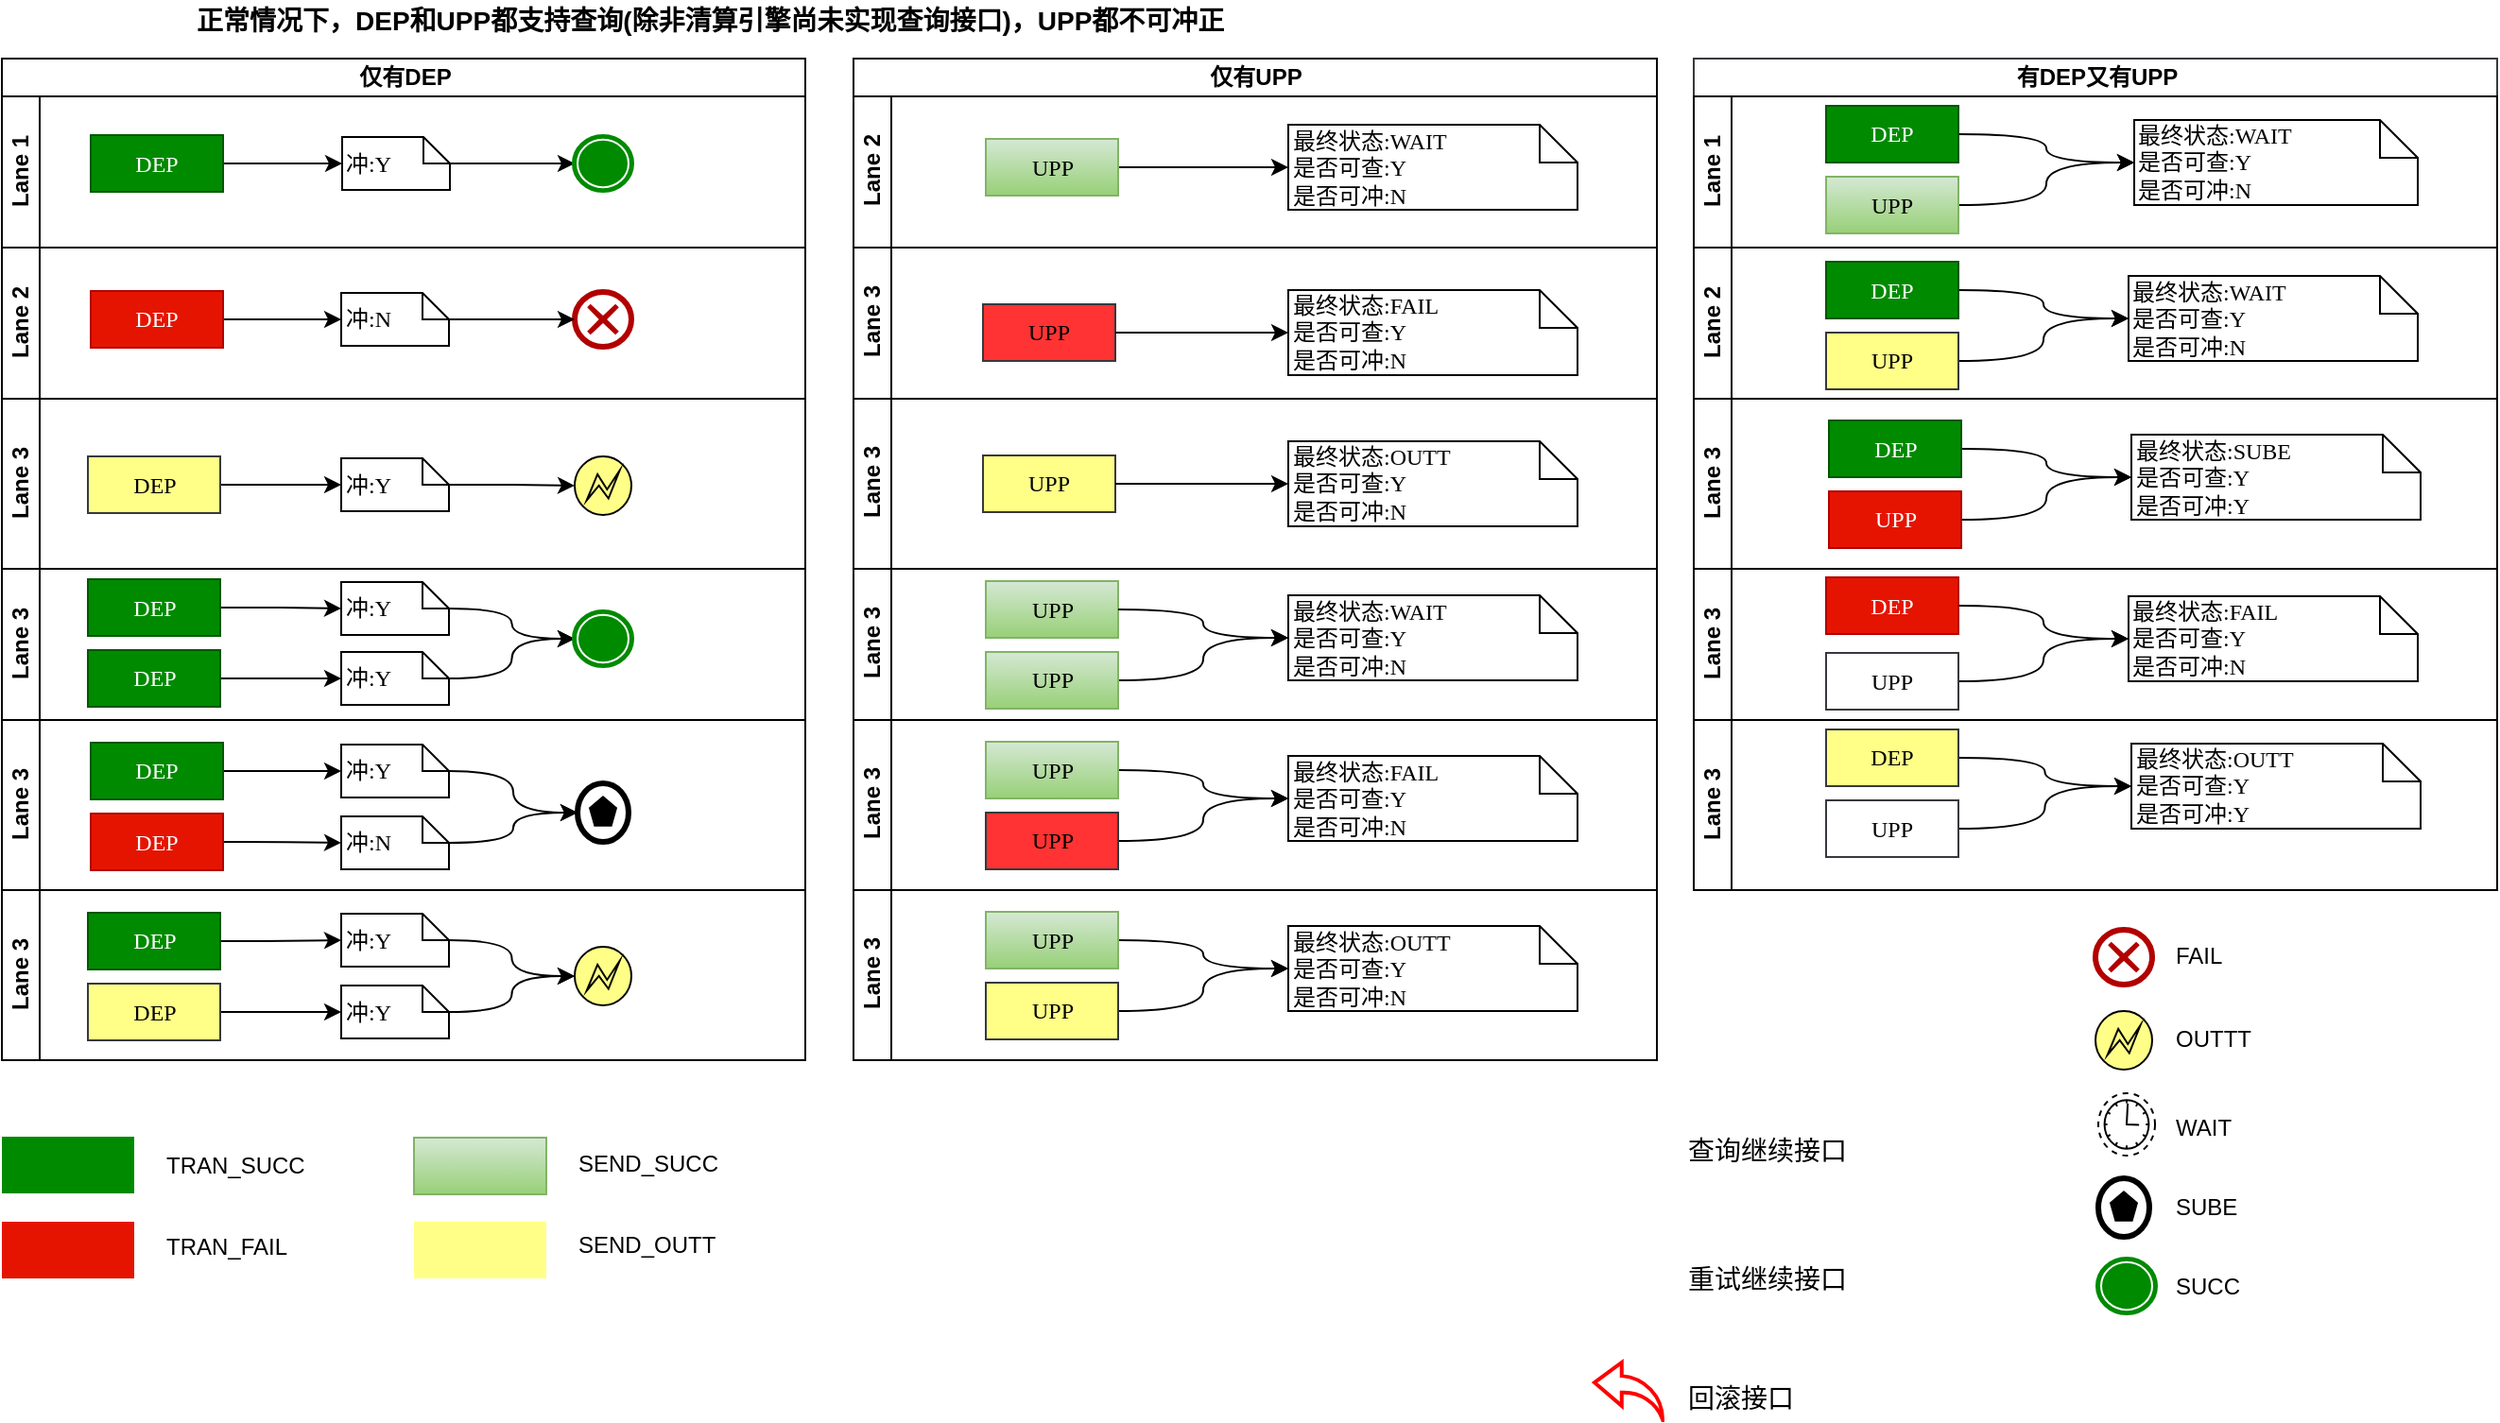 <mxfile version="11.0.8" type="github"><diagram name="Page-1" id="0783ab3e-0a74-02c8-0abd-f7b4e66b4bec"><mxGraphModel dx="1421" dy="-308" grid="1" gridSize="10" guides="1" tooltips="1" connect="1" arrows="1" fold="1" page="1" pageScale="1" pageWidth="850" pageHeight="1100" background="#ffffff" math="0" shadow="0"><root><mxCell id="0"/><mxCell id="1" parent="0"/><mxCell id="Xp84N5VSveZQH5gxmQ9e-150" value="仅有DEP" style="swimlane;html=1;childLayout=stackLayout;resizeParent=1;resizeParentMax=0;horizontal=1;startSize=20;horizontalStack=0;strokeColor=#000000;fillColor=none;fontColor=#000000;align=center;" parent="1" vertex="1"><mxGeometry x="345" y="1160" width="425" height="530" as="geometry"/></mxCell><mxCell id="Xp84N5VSveZQH5gxmQ9e-151" value="Lane 1" style="swimlane;html=1;startSize=20;horizontal=0;" parent="Xp84N5VSveZQH5gxmQ9e-150" vertex="1"><mxGeometry y="20" width="425" height="80" as="geometry"/></mxCell><mxCell id="Xp84N5VSveZQH5gxmQ9e-155" style="edgeStyle=orthogonalEdgeStyle;curved=1;orthogonalLoop=1;jettySize=auto;html=1;fontColor=#000000;" parent="Xp84N5VSveZQH5gxmQ9e-151" source="Xp84N5VSveZQH5gxmQ9e-154" target="1c1d494c118603dd-26" edge="1"><mxGeometry relative="1" as="geometry"/></mxCell><mxCell id="Xp84N5VSveZQH5gxmQ9e-154" value="DEP" style="rounded=0;whiteSpace=wrap;html=1;shadow=0;comic=0;labelBackgroundColor=none;strokeColor=#005700;strokeWidth=1;fillColor=#008a00;fontFamily=Verdana;fontSize=12;fontColor=#ffffff;align=center;arcSize=50;" parent="Xp84N5VSveZQH5gxmQ9e-151" vertex="1"><mxGeometry x="47" y="20.5" width="70" height="30" as="geometry"/></mxCell><mxCell id="2yQ0tAP3E5IUkwaD8LWg-22" style="edgeStyle=orthogonalEdgeStyle;rounded=0;orthogonalLoop=1;jettySize=auto;html=1;fontSize=12;" edge="1" parent="Xp84N5VSveZQH5gxmQ9e-151" source="1c1d494c118603dd-26" target="2yQ0tAP3E5IUkwaD8LWg-20"><mxGeometry relative="1" as="geometry"/></mxCell><mxCell id="1c1d494c118603dd-26" value="冲:Y" style="shape=note;whiteSpace=wrap;html=1;rounded=0;shadow=0;comic=0;labelBackgroundColor=none;strokeColor=#000000;strokeWidth=1;fillColor=#ffffff;fontFamily=Verdana;fontSize=12;fontColor=#000000;align=left;size=14;" parent="Xp84N5VSveZQH5gxmQ9e-151" vertex="1"><mxGeometry x="180" y="21.5" width="57" height="28" as="geometry"/></mxCell><mxCell id="2yQ0tAP3E5IUkwaD8LWg-20" value="" style="shape=mxgraph.bpmn.shape;html=1;verticalLabelPosition=bottom;labelBackgroundColor=#ffffff;verticalAlign=top;align=center;perimeter=ellipsePerimeter;outlineConnect=0;outline=end;symbol=terminate;strokeColor=#008A00;" vertex="1" parent="Xp84N5VSveZQH5gxmQ9e-151"><mxGeometry x="303" y="21.5" width="30" height="28" as="geometry"/></mxCell><mxCell id="Xp84N5VSveZQH5gxmQ9e-152" value="Lane 2" style="swimlane;html=1;startSize=20;horizontal=0;" parent="Xp84N5VSveZQH5gxmQ9e-150" vertex="1"><mxGeometry y="100" width="425" height="80" as="geometry"/></mxCell><mxCell id="2yQ0tAP3E5IUkwaD8LWg-28" style="edgeStyle=orthogonalEdgeStyle;rounded=0;orthogonalLoop=1;jettySize=auto;html=1;entryX=0;entryY=0.5;entryDx=0;entryDy=0;entryPerimeter=0;fontSize=12;" edge="1" parent="Xp84N5VSveZQH5gxmQ9e-152" source="Xp84N5VSveZQH5gxmQ9e-157" target="2yQ0tAP3E5IUkwaD8LWg-27"><mxGeometry relative="1" as="geometry"/></mxCell><mxCell id="Xp84N5VSveZQH5gxmQ9e-157" value="DEP" style="rounded=0;whiteSpace=wrap;html=1;shadow=0;comic=0;labelBackgroundColor=none;strokeColor=#B20000;strokeWidth=1;fillColor=#e51400;fontFamily=Verdana;fontSize=12;fontColor=#ffffff;align=center;arcSize=50;" parent="Xp84N5VSveZQH5gxmQ9e-152" vertex="1"><mxGeometry x="47" y="23" width="70" height="30" as="geometry"/></mxCell><mxCell id="2yQ0tAP3E5IUkwaD8LWg-23" value="" style="shape=mxgraph.bpmn.shape;html=1;verticalLabelPosition=bottom;labelBackgroundColor=#ffffff;verticalAlign=top;align=center;perimeter=ellipsePerimeter;outlineConnect=0;outline=end;symbol=cancel;fillColor=none;strokeColor=#B20000;fontColor=#ffffff;" vertex="1" parent="Xp84N5VSveZQH5gxmQ9e-152"><mxGeometry x="303" y="23.5" width="30" height="29" as="geometry"/></mxCell><mxCell id="2yQ0tAP3E5IUkwaD8LWg-29" style="edgeStyle=orthogonalEdgeStyle;rounded=0;orthogonalLoop=1;jettySize=auto;html=1;fontSize=12;" edge="1" parent="Xp84N5VSveZQH5gxmQ9e-152" source="2yQ0tAP3E5IUkwaD8LWg-27" target="2yQ0tAP3E5IUkwaD8LWg-23"><mxGeometry relative="1" as="geometry"/></mxCell><mxCell id="2yQ0tAP3E5IUkwaD8LWg-27" value="冲:N" style="shape=note;whiteSpace=wrap;html=1;rounded=0;shadow=0;comic=0;labelBackgroundColor=none;strokeColor=#000000;strokeWidth=1;fillColor=#ffffff;fontFamily=Verdana;fontSize=12;fontColor=#000000;align=left;size=14;" vertex="1" parent="Xp84N5VSveZQH5gxmQ9e-152"><mxGeometry x="179.5" y="24" width="57" height="28" as="geometry"/></mxCell><mxCell id="Xp84N5VSveZQH5gxmQ9e-153" value="Lane 3" style="swimlane;html=1;startSize=20;horizontal=0;" parent="Xp84N5VSveZQH5gxmQ9e-150" vertex="1"><mxGeometry y="180" width="425" height="90" as="geometry"/></mxCell><mxCell id="2yQ0tAP3E5IUkwaD8LWg-31" style="edgeStyle=orthogonalEdgeStyle;rounded=0;orthogonalLoop=1;jettySize=auto;html=1;entryX=0;entryY=0.5;entryDx=0;entryDy=0;entryPerimeter=0;fontSize=12;" edge="1" parent="Xp84N5VSveZQH5gxmQ9e-153" source="Xp84N5VSveZQH5gxmQ9e-167" target="2yQ0tAP3E5IUkwaD8LWg-30"><mxGeometry relative="1" as="geometry"/></mxCell><mxCell id="Xp84N5VSveZQH5gxmQ9e-167" value="DEP" style="rounded=0;whiteSpace=wrap;html=1;shadow=0;comic=0;labelBackgroundColor=none;strokeColor=#36393d;strokeWidth=1;fillColor=#ffff88;fontFamily=Verdana;fontSize=12;align=center;arcSize=50;" parent="Xp84N5VSveZQH5gxmQ9e-153" vertex="1"><mxGeometry x="45.5" y="30.5" width="70" height="30" as="geometry"/></mxCell><mxCell id="2yQ0tAP3E5IUkwaD8LWg-25" value="" style="shape=mxgraph.bpmn.shape;html=1;verticalLabelPosition=bottom;labelBackgroundColor=#ffffff;verticalAlign=top;align=center;perimeter=ellipsePerimeter;outlineConnect=0;outline=eventInt;symbol=error;fillColor=#FFFF88;" vertex="1" parent="Xp84N5VSveZQH5gxmQ9e-153"><mxGeometry x="303" y="30.5" width="30" height="31" as="geometry"/></mxCell><mxCell id="2yQ0tAP3E5IUkwaD8LWg-32" style="edgeStyle=orthogonalEdgeStyle;rounded=0;orthogonalLoop=1;jettySize=auto;html=1;fontSize=12;" edge="1" parent="Xp84N5VSveZQH5gxmQ9e-153" source="2yQ0tAP3E5IUkwaD8LWg-30" target="2yQ0tAP3E5IUkwaD8LWg-25"><mxGeometry relative="1" as="geometry"/></mxCell><mxCell id="2yQ0tAP3E5IUkwaD8LWg-30" value="冲:Y" style="shape=note;whiteSpace=wrap;html=1;rounded=0;shadow=0;comic=0;labelBackgroundColor=none;strokeColor=#000000;strokeWidth=1;fillColor=#ffffff;fontFamily=Verdana;fontSize=12;fontColor=#000000;align=left;size=14;" vertex="1" parent="Xp84N5VSveZQH5gxmQ9e-153"><mxGeometry x="179.5" y="31.5" width="57" height="28" as="geometry"/></mxCell><mxCell id="Xp84N5VSveZQH5gxmQ9e-165" value="Lane 3" style="swimlane;html=1;startSize=20;horizontal=0;" parent="Xp84N5VSveZQH5gxmQ9e-150" vertex="1"><mxGeometry y="270" width="425" height="80" as="geometry"/></mxCell><mxCell id="2yQ0tAP3E5IUkwaD8LWg-35" style="edgeStyle=orthogonalEdgeStyle;rounded=0;orthogonalLoop=1;jettySize=auto;html=1;fontSize=12;" edge="1" parent="Xp84N5VSveZQH5gxmQ9e-165" source="Xp84N5VSveZQH5gxmQ9e-306" target="2yQ0tAP3E5IUkwaD8LWg-33"><mxGeometry relative="1" as="geometry"/></mxCell><mxCell id="Xp84N5VSveZQH5gxmQ9e-306" value="DEP" style="rounded=0;whiteSpace=wrap;html=1;shadow=0;comic=0;labelBackgroundColor=none;strokeColor=#005700;strokeWidth=1;fillColor=#008a00;fontFamily=Verdana;fontSize=12;align=center;arcSize=50;fontColor=#ffffff;" parent="Xp84N5VSveZQH5gxmQ9e-165" vertex="1"><mxGeometry x="45.5" y="5.5" width="70" height="30" as="geometry"/></mxCell><mxCell id="2yQ0tAP3E5IUkwaD8LWg-36" style="edgeStyle=orthogonalEdgeStyle;rounded=0;orthogonalLoop=1;jettySize=auto;html=1;fontSize=12;" edge="1" parent="Xp84N5VSveZQH5gxmQ9e-165" source="Xp84N5VSveZQH5gxmQ9e-309" target="2yQ0tAP3E5IUkwaD8LWg-34"><mxGeometry relative="1" as="geometry"/></mxCell><mxCell id="Xp84N5VSveZQH5gxmQ9e-309" value="DEP" style="rounded=0;whiteSpace=wrap;html=1;shadow=0;comic=0;labelBackgroundColor=none;strokeColor=#005700;strokeWidth=1;fillColor=#008a00;fontFamily=Verdana;fontSize=12;align=center;arcSize=50;fontColor=#ffffff;" parent="Xp84N5VSveZQH5gxmQ9e-165" vertex="1"><mxGeometry x="45.5" y="43" width="70" height="30" as="geometry"/></mxCell><mxCell id="2yQ0tAP3E5IUkwaD8LWg-38" style="edgeStyle=orthogonalEdgeStyle;orthogonalLoop=1;jettySize=auto;html=1;fontSize=12;curved=1;" edge="1" parent="Xp84N5VSveZQH5gxmQ9e-165" source="2yQ0tAP3E5IUkwaD8LWg-33" target="2yQ0tAP3E5IUkwaD8LWg-37"><mxGeometry relative="1" as="geometry"/></mxCell><mxCell id="2yQ0tAP3E5IUkwaD8LWg-33" value="冲:Y" style="shape=note;whiteSpace=wrap;html=1;rounded=0;shadow=0;comic=0;labelBackgroundColor=none;strokeColor=#000000;strokeWidth=1;fillColor=#ffffff;fontFamily=Verdana;fontSize=12;fontColor=#000000;align=left;size=14;" vertex="1" parent="Xp84N5VSveZQH5gxmQ9e-165"><mxGeometry x="179.5" y="7" width="57" height="28" as="geometry"/></mxCell><mxCell id="2yQ0tAP3E5IUkwaD8LWg-39" style="edgeStyle=orthogonalEdgeStyle;curved=1;orthogonalLoop=1;jettySize=auto;html=1;fontSize=12;" edge="1" parent="Xp84N5VSveZQH5gxmQ9e-165" source="2yQ0tAP3E5IUkwaD8LWg-34" target="2yQ0tAP3E5IUkwaD8LWg-37"><mxGeometry relative="1" as="geometry"/></mxCell><mxCell id="2yQ0tAP3E5IUkwaD8LWg-34" value="冲:Y" style="shape=note;whiteSpace=wrap;html=1;rounded=0;shadow=0;comic=0;labelBackgroundColor=none;strokeColor=#000000;strokeWidth=1;fillColor=#ffffff;fontFamily=Verdana;fontSize=12;fontColor=#000000;align=left;size=14;" vertex="1" parent="Xp84N5VSveZQH5gxmQ9e-165"><mxGeometry x="179.5" y="44" width="57" height="28" as="geometry"/></mxCell><mxCell id="2yQ0tAP3E5IUkwaD8LWg-37" value="" style="shape=mxgraph.bpmn.shape;html=1;verticalLabelPosition=bottom;labelBackgroundColor=#ffffff;verticalAlign=top;align=center;perimeter=ellipsePerimeter;outlineConnect=0;outline=end;symbol=terminate;strokeColor=#008A00;" vertex="1" parent="Xp84N5VSveZQH5gxmQ9e-165"><mxGeometry x="303" y="23" width="30" height="28" as="geometry"/></mxCell><mxCell id="Xp84N5VSveZQH5gxmQ9e-171" value="Lane 3" style="swimlane;html=1;startSize=20;horizontal=0;" parent="Xp84N5VSveZQH5gxmQ9e-150" vertex="1"><mxGeometry y="350" width="425" height="90" as="geometry"/></mxCell><mxCell id="2yQ0tAP3E5IUkwaD8LWg-43" style="edgeStyle=orthogonalEdgeStyle;curved=1;orthogonalLoop=1;jettySize=auto;html=1;fontSize=12;" edge="1" parent="Xp84N5VSveZQH5gxmQ9e-171" source="Xp84N5VSveZQH5gxmQ9e-156" target="2yQ0tAP3E5IUkwaD8LWg-41"><mxGeometry relative="1" as="geometry"/></mxCell><mxCell id="Xp84N5VSveZQH5gxmQ9e-156" value="DEP" style="rounded=0;whiteSpace=wrap;html=1;shadow=0;comic=0;labelBackgroundColor=none;strokeColor=#005700;strokeWidth=1;fillColor=#008a00;fontFamily=Verdana;fontSize=12;fontColor=#ffffff;align=center;arcSize=50;" parent="Xp84N5VSveZQH5gxmQ9e-171" vertex="1"><mxGeometry x="47" y="12" width="70" height="30" as="geometry"/></mxCell><mxCell id="2yQ0tAP3E5IUkwaD8LWg-44" style="edgeStyle=orthogonalEdgeStyle;curved=1;orthogonalLoop=1;jettySize=auto;html=1;fontSize=12;" edge="1" parent="Xp84N5VSveZQH5gxmQ9e-171" source="Xp84N5VSveZQH5gxmQ9e-162" target="2yQ0tAP3E5IUkwaD8LWg-42"><mxGeometry relative="1" as="geometry"/></mxCell><mxCell id="Xp84N5VSveZQH5gxmQ9e-162" value="DEP" style="rounded=0;whiteSpace=wrap;html=1;shadow=0;comic=0;labelBackgroundColor=none;strokeColor=#B20000;strokeWidth=1;fillColor=#e51400;fontFamily=Verdana;fontSize=12;fontColor=#ffffff;align=center;arcSize=50;" parent="Xp84N5VSveZQH5gxmQ9e-171" vertex="1"><mxGeometry x="47" y="49.5" width="70" height="30" as="geometry"/></mxCell><mxCell id="2yQ0tAP3E5IUkwaD8LWg-40" value="" style="shape=mxgraph.bpmn.shape;html=1;verticalLabelPosition=bottom;labelBackgroundColor=#ffffff;verticalAlign=top;align=center;perimeter=ellipsePerimeter;outlineConnect=0;outline=end;symbol=multiple;" vertex="1" parent="Xp84N5VSveZQH5gxmQ9e-171"><mxGeometry x="304.5" y="33.5" width="27" height="31" as="geometry"/></mxCell><mxCell id="2yQ0tAP3E5IUkwaD8LWg-45" style="edgeStyle=orthogonalEdgeStyle;curved=1;orthogonalLoop=1;jettySize=auto;html=1;fontSize=12;" edge="1" parent="Xp84N5VSveZQH5gxmQ9e-171" source="2yQ0tAP3E5IUkwaD8LWg-41" target="2yQ0tAP3E5IUkwaD8LWg-40"><mxGeometry relative="1" as="geometry"/></mxCell><mxCell id="2yQ0tAP3E5IUkwaD8LWg-41" value="冲:Y" style="shape=note;whiteSpace=wrap;html=1;rounded=0;shadow=0;comic=0;labelBackgroundColor=none;strokeColor=#000000;strokeWidth=1;fillColor=#ffffff;fontFamily=Verdana;fontSize=12;fontColor=#000000;align=left;size=14;" vertex="1" parent="Xp84N5VSveZQH5gxmQ9e-171"><mxGeometry x="179.5" y="13" width="57" height="28" as="geometry"/></mxCell><mxCell id="2yQ0tAP3E5IUkwaD8LWg-47" style="edgeStyle=orthogonalEdgeStyle;curved=1;orthogonalLoop=1;jettySize=auto;html=1;fontSize=12;" edge="1" parent="Xp84N5VSveZQH5gxmQ9e-171" source="2yQ0tAP3E5IUkwaD8LWg-42" target="2yQ0tAP3E5IUkwaD8LWg-40"><mxGeometry relative="1" as="geometry"/></mxCell><mxCell id="2yQ0tAP3E5IUkwaD8LWg-42" value="冲:N" style="shape=note;whiteSpace=wrap;html=1;rounded=0;shadow=0;comic=0;labelBackgroundColor=none;strokeColor=#000000;strokeWidth=1;fillColor=#ffffff;fontFamily=Verdana;fontSize=12;fontColor=#000000;align=left;size=14;" vertex="1" parent="Xp84N5VSveZQH5gxmQ9e-171"><mxGeometry x="179.5" y="51" width="57" height="28" as="geometry"/></mxCell><mxCell id="Xp84N5VSveZQH5gxmQ9e-304" value="Lane 3" style="swimlane;html=1;startSize=20;horizontal=0;" parent="Xp84N5VSveZQH5gxmQ9e-150" vertex="1"><mxGeometry y="440" width="425" height="90" as="geometry"/></mxCell><mxCell id="2yQ0tAP3E5IUkwaD8LWg-51" style="edgeStyle=orthogonalEdgeStyle;curved=1;orthogonalLoop=1;jettySize=auto;html=1;fontSize=12;" edge="1" parent="Xp84N5VSveZQH5gxmQ9e-304" source="Xp84N5VSveZQH5gxmQ9e-173" target="2yQ0tAP3E5IUkwaD8LWg-49"><mxGeometry relative="1" as="geometry"/></mxCell><mxCell id="Xp84N5VSveZQH5gxmQ9e-173" value="DEP" style="rounded=0;whiteSpace=wrap;html=1;shadow=0;comic=0;labelBackgroundColor=none;strokeColor=#005700;strokeWidth=1;fillColor=#008a00;fontFamily=Verdana;fontSize=12;align=center;arcSize=50;fontColor=#ffffff;" parent="Xp84N5VSveZQH5gxmQ9e-304" vertex="1"><mxGeometry x="45.5" y="12" width="70" height="30" as="geometry"/></mxCell><mxCell id="2yQ0tAP3E5IUkwaD8LWg-52" style="edgeStyle=orthogonalEdgeStyle;curved=1;orthogonalLoop=1;jettySize=auto;html=1;entryX=0;entryY=0.5;entryDx=0;entryDy=0;entryPerimeter=0;fontSize=12;" edge="1" parent="Xp84N5VSveZQH5gxmQ9e-304" source="Xp84N5VSveZQH5gxmQ9e-175" target="2yQ0tAP3E5IUkwaD8LWg-50"><mxGeometry relative="1" as="geometry"/></mxCell><mxCell id="Xp84N5VSveZQH5gxmQ9e-175" value="DEP" style="rounded=0;whiteSpace=wrap;html=1;shadow=0;comic=0;labelBackgroundColor=none;strokeColor=#36393d;strokeWidth=1;fillColor=#ffff88;fontFamily=Verdana;fontSize=12;align=center;arcSize=50;" parent="Xp84N5VSveZQH5gxmQ9e-304" vertex="1"><mxGeometry x="45.5" y="49.5" width="70" height="30" as="geometry"/></mxCell><mxCell id="2yQ0tAP3E5IUkwaD8LWg-48" value="" style="shape=mxgraph.bpmn.shape;html=1;verticalLabelPosition=bottom;labelBackgroundColor=#ffffff;verticalAlign=top;align=center;perimeter=ellipsePerimeter;outlineConnect=0;outline=eventInt;symbol=error;fillColor=#FFFF88;" vertex="1" parent="Xp84N5VSveZQH5gxmQ9e-304"><mxGeometry x="303" y="30" width="30" height="31" as="geometry"/></mxCell><mxCell id="2yQ0tAP3E5IUkwaD8LWg-53" style="edgeStyle=orthogonalEdgeStyle;curved=1;orthogonalLoop=1;jettySize=auto;html=1;fontSize=12;" edge="1" parent="Xp84N5VSveZQH5gxmQ9e-304" source="2yQ0tAP3E5IUkwaD8LWg-49" target="2yQ0tAP3E5IUkwaD8LWg-48"><mxGeometry relative="1" as="geometry"/></mxCell><mxCell id="2yQ0tAP3E5IUkwaD8LWg-49" value="冲:Y" style="shape=note;whiteSpace=wrap;html=1;rounded=0;shadow=0;comic=0;labelBackgroundColor=none;strokeColor=#000000;strokeWidth=1;fillColor=#ffffff;fontFamily=Verdana;fontSize=12;fontColor=#000000;align=left;size=14;" vertex="1" parent="Xp84N5VSveZQH5gxmQ9e-304"><mxGeometry x="179.5" y="12.5" width="57" height="28" as="geometry"/></mxCell><mxCell id="2yQ0tAP3E5IUkwaD8LWg-54" style="edgeStyle=orthogonalEdgeStyle;curved=1;orthogonalLoop=1;jettySize=auto;html=1;fontSize=12;" edge="1" parent="Xp84N5VSveZQH5gxmQ9e-304" source="2yQ0tAP3E5IUkwaD8LWg-50" target="2yQ0tAP3E5IUkwaD8LWg-48"><mxGeometry relative="1" as="geometry"/></mxCell><mxCell id="2yQ0tAP3E5IUkwaD8LWg-50" value="冲:Y" style="shape=note;whiteSpace=wrap;html=1;rounded=0;shadow=0;comic=0;labelBackgroundColor=none;strokeColor=#000000;strokeWidth=1;fillColor=#ffffff;fontFamily=Verdana;fontSize=12;fontColor=#000000;align=left;size=14;" vertex="1" parent="Xp84N5VSveZQH5gxmQ9e-304"><mxGeometry x="179.5" y="50.5" width="57" height="28" as="geometry"/></mxCell><mxCell id="Xp84N5VSveZQH5gxmQ9e-208" value="仅有UPP" style="swimlane;html=1;childLayout=stackLayout;resizeParent=1;resizeParentMax=0;horizontal=1;startSize=20;horizontalStack=0;strokeColor=#000000;fillColor=none;fontColor=#000000;align=center;" parent="1" vertex="1"><mxGeometry x="795.5" y="1160" width="425" height="530" as="geometry"/></mxCell><mxCell id="Xp84N5VSveZQH5gxmQ9e-213" value="Lane 2" style="swimlane;html=1;startSize=20;horizontal=0;" parent="Xp84N5VSveZQH5gxmQ9e-208" vertex="1"><mxGeometry y="20" width="425" height="80" as="geometry"/></mxCell><mxCell id="Xp84N5VSveZQH5gxmQ9e-214" style="edgeStyle=orthogonalEdgeStyle;curved=1;orthogonalLoop=1;jettySize=auto;html=1;entryX=0;entryY=0.5;entryDx=0;entryDy=0;entryPerimeter=0;fontColor=#000000;" parent="Xp84N5VSveZQH5gxmQ9e-213" source="Xp84N5VSveZQH5gxmQ9e-215" target="Xp84N5VSveZQH5gxmQ9e-216" edge="1"><mxGeometry relative="1" as="geometry"/></mxCell><mxCell id="Xp84N5VSveZQH5gxmQ9e-215" value="UPP" style="rounded=0;whiteSpace=wrap;html=1;shadow=0;comic=0;labelBackgroundColor=none;strokeColor=#82b366;strokeWidth=1;fillColor=#d5e8d4;fontFamily=Verdana;fontSize=12;align=center;arcSize=50;gradientColor=#97d077;" parent="Xp84N5VSveZQH5gxmQ9e-213" vertex="1"><mxGeometry x="70" y="22.5" width="70" height="30" as="geometry"/></mxCell><mxCell id="Xp84N5VSveZQH5gxmQ9e-216" value="最终状态:WAIT&lt;br&gt;是否可查:Y&lt;br&gt;&lt;div&gt;是否可冲:N&lt;/div&gt;" style="shape=note;whiteSpace=wrap;html=1;rounded=0;shadow=0;comic=0;labelBackgroundColor=none;strokeColor=#000000;strokeWidth=1;fillColor=#ffffff;fontFamily=Verdana;fontSize=12;fontColor=#000000;align=left;size=20;" parent="Xp84N5VSveZQH5gxmQ9e-213" vertex="1"><mxGeometry x="230" y="15" width="153" height="45" as="geometry"/></mxCell><mxCell id="Xp84N5VSveZQH5gxmQ9e-217" value="Lane 3" style="swimlane;html=1;startSize=20;horizontal=0;" parent="Xp84N5VSveZQH5gxmQ9e-208" vertex="1"><mxGeometry y="100" width="425" height="80" as="geometry"/></mxCell><mxCell id="TqLf2oX0vxiRVmyzg1xC-12" value="UPP" style="rounded=0;whiteSpace=wrap;html=1;shadow=0;comic=0;labelBackgroundColor=none;strokeColor=#36393d;strokeWidth=1;fillColor=#FF3333;fontFamily=Verdana;fontSize=12;align=center;arcSize=50;" parent="Xp84N5VSveZQH5gxmQ9e-217" vertex="1"><mxGeometry x="68.5" y="30" width="70" height="30" as="geometry"/></mxCell><mxCell id="TqLf2oX0vxiRVmyzg1xC-13" value="最终状态:FAIL&lt;br&gt;是否可查:Y&lt;br&gt;&lt;div&gt;是否可冲:N&lt;/div&gt;" style="shape=note;whiteSpace=wrap;html=1;rounded=0;shadow=0;comic=0;labelBackgroundColor=none;strokeColor=#000000;strokeWidth=1;fillColor=#ffffff;fontFamily=Verdana;fontSize=12;fontColor=#000000;align=left;size=20;" parent="Xp84N5VSveZQH5gxmQ9e-217" vertex="1"><mxGeometry x="230" y="22.5" width="153" height="45" as="geometry"/></mxCell><mxCell id="TqLf2oX0vxiRVmyzg1xC-14" style="edgeStyle=orthogonalEdgeStyle;curved=1;orthogonalLoop=1;jettySize=auto;html=1;entryX=0;entryY=0.5;entryDx=0;entryDy=0;entryPerimeter=0;fontColor=#000000;" parent="Xp84N5VSveZQH5gxmQ9e-217" source="TqLf2oX0vxiRVmyzg1xC-12" target="TqLf2oX0vxiRVmyzg1xC-13" edge="1"><mxGeometry relative="1" as="geometry"/></mxCell><mxCell id="Xp84N5VSveZQH5gxmQ9e-227" value="Lane 3" style="swimlane;html=1;startSize=20;horizontal=0;" parent="Xp84N5VSveZQH5gxmQ9e-208" vertex="1"><mxGeometry y="180" width="425" height="90" as="geometry"/></mxCell><mxCell id="Xp84N5VSveZQH5gxmQ9e-225" value="UPP" style="rounded=0;whiteSpace=wrap;html=1;shadow=0;comic=0;labelBackgroundColor=none;strokeColor=#36393d;strokeWidth=1;fillColor=#ffff88;fontFamily=Verdana;fontSize=12;align=center;arcSize=50;" parent="Xp84N5VSveZQH5gxmQ9e-227" vertex="1"><mxGeometry x="68.5" y="30" width="70" height="30" as="geometry"/></mxCell><mxCell id="Xp84N5VSveZQH5gxmQ9e-226" value="最终状态:OUTT&lt;br&gt;是否可查:Y&lt;br&gt;&lt;div&gt;是否可冲:N&lt;/div&gt;" style="shape=note;whiteSpace=wrap;html=1;rounded=0;shadow=0;comic=0;labelBackgroundColor=none;strokeColor=#000000;strokeWidth=1;fillColor=#ffffff;fontFamily=Verdana;fontSize=12;fontColor=#000000;align=left;size=20;" parent="Xp84N5VSveZQH5gxmQ9e-227" vertex="1"><mxGeometry x="230" y="22.5" width="153" height="45" as="geometry"/></mxCell><mxCell id="Xp84N5VSveZQH5gxmQ9e-224" style="edgeStyle=orthogonalEdgeStyle;curved=1;orthogonalLoop=1;jettySize=auto;html=1;entryX=0;entryY=0.5;entryDx=0;entryDy=0;entryPerimeter=0;fontColor=#000000;" parent="Xp84N5VSveZQH5gxmQ9e-227" source="Xp84N5VSveZQH5gxmQ9e-225" target="Xp84N5VSveZQH5gxmQ9e-226" edge="1"><mxGeometry relative="1" as="geometry"/></mxCell><mxCell id="Xp84N5VSveZQH5gxmQ9e-310" value="Lane 3" style="swimlane;html=1;startSize=20;horizontal=0;" parent="Xp84N5VSveZQH5gxmQ9e-208" vertex="1"><mxGeometry y="270" width="425" height="80" as="geometry"/></mxCell><mxCell id="Xp84N5VSveZQH5gxmQ9e-229" value="UPP" style="rounded=0;whiteSpace=wrap;html=1;shadow=0;comic=0;labelBackgroundColor=none;strokeColor=#82b366;strokeWidth=1;fillColor=#d5e8d4;fontFamily=Verdana;fontSize=12;align=center;arcSize=50;gradientColor=#97d077;" parent="Xp84N5VSveZQH5gxmQ9e-310" vertex="1"><mxGeometry x="70" y="6.5" width="70" height="30" as="geometry"/></mxCell><mxCell id="Xp84N5VSveZQH5gxmQ9e-230" value="最终状态:WAIT&lt;br&gt;是否可查:Y&lt;br&gt;&lt;div&gt;是否可冲:N&lt;/div&gt;" style="shape=note;whiteSpace=wrap;html=1;rounded=0;shadow=0;comic=0;labelBackgroundColor=none;strokeColor=#000000;strokeWidth=1;fillColor=#ffffff;fontFamily=Verdana;fontSize=12;fontColor=#000000;align=left;size=20;" parent="Xp84N5VSveZQH5gxmQ9e-310" vertex="1"><mxGeometry x="230" y="14" width="153" height="45" as="geometry"/></mxCell><mxCell id="Xp84N5VSveZQH5gxmQ9e-228" style="edgeStyle=orthogonalEdgeStyle;curved=1;orthogonalLoop=1;jettySize=auto;html=1;entryX=0;entryY=0.5;entryDx=0;entryDy=0;entryPerimeter=0;fontColor=#000000;" parent="Xp84N5VSveZQH5gxmQ9e-310" source="Xp84N5VSveZQH5gxmQ9e-229" target="Xp84N5VSveZQH5gxmQ9e-230" edge="1"><mxGeometry relative="1" as="geometry"/></mxCell><mxCell id="Xp84N5VSveZQH5gxmQ9e-231" style="edgeStyle=orthogonalEdgeStyle;curved=1;orthogonalLoop=1;jettySize=auto;html=1;fontColor=#000000;" parent="Xp84N5VSveZQH5gxmQ9e-310" source="Xp84N5VSveZQH5gxmQ9e-232" target="Xp84N5VSveZQH5gxmQ9e-230" edge="1"><mxGeometry relative="1" as="geometry"/></mxCell><mxCell id="Xp84N5VSveZQH5gxmQ9e-232" value="UPP" style="rounded=0;whiteSpace=wrap;html=1;shadow=0;comic=0;labelBackgroundColor=none;strokeColor=#82b366;strokeWidth=1;fillColor=#d5e8d4;fontFamily=Verdana;fontSize=12;align=center;arcSize=50;gradientColor=#97d077;" parent="Xp84N5VSveZQH5gxmQ9e-310" vertex="1"><mxGeometry x="70" y="44" width="70" height="30" as="geometry"/></mxCell><mxCell id="TqLf2oX0vxiRVmyzg1xC-1" value="Lane 3" style="swimlane;html=1;startSize=20;horizontal=0;" parent="Xp84N5VSveZQH5gxmQ9e-208" vertex="1"><mxGeometry y="350" width="425" height="90" as="geometry"/></mxCell><mxCell id="TqLf2oX0vxiRVmyzg1xC-2" style="edgeStyle=orthogonalEdgeStyle;curved=1;orthogonalLoop=1;jettySize=auto;html=1;entryX=0;entryY=0.5;entryDx=0;entryDy=0;entryPerimeter=0;fontColor=#000000;" parent="TqLf2oX0vxiRVmyzg1xC-1" source="TqLf2oX0vxiRVmyzg1xC-3" target="TqLf2oX0vxiRVmyzg1xC-4" edge="1"><mxGeometry relative="1" as="geometry"/></mxCell><mxCell id="TqLf2oX0vxiRVmyzg1xC-3" value="UPP" style="rounded=0;whiteSpace=wrap;html=1;shadow=0;comic=0;labelBackgroundColor=none;strokeColor=#82b366;strokeWidth=1;fillColor=#d5e8d4;fontFamily=Verdana;fontSize=12;align=center;arcSize=50;gradientColor=#97d077;" parent="TqLf2oX0vxiRVmyzg1xC-1" vertex="1"><mxGeometry x="70" y="11.5" width="70" height="30" as="geometry"/></mxCell><mxCell id="TqLf2oX0vxiRVmyzg1xC-4" value="最终状态:FAIL&lt;br&gt;是否可查:Y&lt;br&gt;&lt;div&gt;是否可冲:N&lt;/div&gt;" style="shape=note;whiteSpace=wrap;html=1;rounded=0;shadow=0;comic=0;labelBackgroundColor=none;strokeColor=#000000;strokeWidth=1;fillColor=#ffffff;fontFamily=Verdana;fontSize=12;fontColor=#000000;align=left;size=20;" parent="TqLf2oX0vxiRVmyzg1xC-1" vertex="1"><mxGeometry x="230" y="19" width="153" height="45" as="geometry"/></mxCell><mxCell id="TqLf2oX0vxiRVmyzg1xC-5" style="edgeStyle=orthogonalEdgeStyle;curved=1;orthogonalLoop=1;jettySize=auto;html=1;fontColor=#000000;" parent="TqLf2oX0vxiRVmyzg1xC-1" source="TqLf2oX0vxiRVmyzg1xC-6" target="TqLf2oX0vxiRVmyzg1xC-4" edge="1"><mxGeometry relative="1" as="geometry"/></mxCell><mxCell id="TqLf2oX0vxiRVmyzg1xC-6" value="UPP" style="rounded=0;whiteSpace=wrap;html=1;shadow=0;comic=0;labelBackgroundColor=none;strokeColor=#36393d;strokeWidth=1;fillColor=#FF3333;fontFamily=Verdana;fontSize=12;align=center;arcSize=50;" parent="TqLf2oX0vxiRVmyzg1xC-1" vertex="1"><mxGeometry x="70" y="49" width="70" height="30" as="geometry"/></mxCell><mxCell id="TqLf2oX0vxiRVmyzg1xC-15" value="Lane 3" style="swimlane;html=1;startSize=20;horizontal=0;" parent="Xp84N5VSveZQH5gxmQ9e-208" vertex="1"><mxGeometry y="440" width="425" height="90" as="geometry"/></mxCell><mxCell id="TqLf2oX0vxiRVmyzg1xC-16" style="edgeStyle=orthogonalEdgeStyle;curved=1;orthogonalLoop=1;jettySize=auto;html=1;entryX=0;entryY=0.5;entryDx=0;entryDy=0;entryPerimeter=0;fontColor=#000000;" parent="TqLf2oX0vxiRVmyzg1xC-15" source="TqLf2oX0vxiRVmyzg1xC-17" target="TqLf2oX0vxiRVmyzg1xC-18" edge="1"><mxGeometry relative="1" as="geometry"/></mxCell><mxCell id="TqLf2oX0vxiRVmyzg1xC-17" value="UPP" style="rounded=0;whiteSpace=wrap;html=1;shadow=0;comic=0;labelBackgroundColor=none;strokeColor=#82b366;strokeWidth=1;fillColor=#d5e8d4;fontFamily=Verdana;fontSize=12;align=center;arcSize=50;gradientColor=#97d077;" parent="TqLf2oX0vxiRVmyzg1xC-15" vertex="1"><mxGeometry x="70" y="11.5" width="70" height="30" as="geometry"/></mxCell><mxCell id="TqLf2oX0vxiRVmyzg1xC-18" value="最终状态:OUTT&lt;br&gt;是否可查:Y&lt;br&gt;&lt;div&gt;是否可冲:N&lt;/div&gt;" style="shape=note;whiteSpace=wrap;html=1;rounded=0;shadow=0;comic=0;labelBackgroundColor=none;strokeColor=#000000;strokeWidth=1;fillColor=#ffffff;fontFamily=Verdana;fontSize=12;fontColor=#000000;align=left;size=20;" parent="TqLf2oX0vxiRVmyzg1xC-15" vertex="1"><mxGeometry x="230" y="19" width="153" height="45" as="geometry"/></mxCell><mxCell id="TqLf2oX0vxiRVmyzg1xC-19" style="edgeStyle=orthogonalEdgeStyle;curved=1;orthogonalLoop=1;jettySize=auto;html=1;fontColor=#000000;" parent="TqLf2oX0vxiRVmyzg1xC-15" source="TqLf2oX0vxiRVmyzg1xC-20" target="TqLf2oX0vxiRVmyzg1xC-18" edge="1"><mxGeometry relative="1" as="geometry"/></mxCell><mxCell id="TqLf2oX0vxiRVmyzg1xC-20" value="UPP" style="rounded=0;whiteSpace=wrap;html=1;shadow=0;comic=0;labelBackgroundColor=none;strokeColor=#36393d;strokeWidth=1;fillColor=#ffff88;fontFamily=Verdana;fontSize=12;align=center;arcSize=50;" parent="TqLf2oX0vxiRVmyzg1xC-15" vertex="1"><mxGeometry x="70" y="49" width="70" height="30" as="geometry"/></mxCell><mxCell id="Xp84N5VSveZQH5gxmQ9e-237" value="有DEP又有UPP" style="swimlane;html=1;childLayout=stackLayout;resizeParent=1;resizeParentMax=0;horizontal=1;startSize=20;horizontalStack=0;strokeColor=#36393d;fillColor=none;align=center;" parent="1" vertex="1"><mxGeometry x="1240" y="1160" width="425" height="440" as="geometry"/></mxCell><mxCell id="Xp84N5VSveZQH5gxmQ9e-238" value="Lane 1" style="swimlane;html=1;startSize=20;horizontal=0;" parent="Xp84N5VSveZQH5gxmQ9e-237" vertex="1"><mxGeometry y="20" width="425" height="80" as="geometry"/></mxCell><mxCell id="Xp84N5VSveZQH5gxmQ9e-239" style="edgeStyle=orthogonalEdgeStyle;curved=1;orthogonalLoop=1;jettySize=auto;html=1;fontColor=#000000;" parent="Xp84N5VSveZQH5gxmQ9e-238" source="Xp84N5VSveZQH5gxmQ9e-240" target="Xp84N5VSveZQH5gxmQ9e-241" edge="1"><mxGeometry relative="1" as="geometry"/></mxCell><mxCell id="Xp84N5VSveZQH5gxmQ9e-240" value="DEP" style="rounded=0;whiteSpace=wrap;html=1;shadow=0;comic=0;labelBackgroundColor=none;strokeColor=#005700;strokeWidth=1;fillColor=#008a00;fontFamily=Verdana;fontSize=12;fontColor=#ffffff;align=center;arcSize=50;" parent="Xp84N5VSveZQH5gxmQ9e-238" vertex="1"><mxGeometry x="70" y="5" width="70" height="30" as="geometry"/></mxCell><mxCell id="Xp84N5VSveZQH5gxmQ9e-241" value="最终状态:WAIT&lt;br&gt;是否可查:Y&lt;br&gt;&lt;div&gt;是否可冲:N&lt;/div&gt;" style="shape=note;whiteSpace=wrap;html=1;rounded=0;shadow=0;comic=0;labelBackgroundColor=none;strokeColor=#000000;strokeWidth=1;fillColor=#ffffff;fontFamily=Verdana;fontSize=12;fontColor=#000000;align=left;size=20;" parent="Xp84N5VSveZQH5gxmQ9e-238" vertex="1"><mxGeometry x="233" y="12.5" width="150" height="45" as="geometry"/></mxCell><mxCell id="Xp84N5VSveZQH5gxmQ9e-262" style="edgeStyle=orthogonalEdgeStyle;curved=1;orthogonalLoop=1;jettySize=auto;html=1;fontColor=#000000;" parent="Xp84N5VSveZQH5gxmQ9e-238" source="Xp84N5VSveZQH5gxmQ9e-244" target="Xp84N5VSveZQH5gxmQ9e-241" edge="1"><mxGeometry relative="1" as="geometry"/></mxCell><mxCell id="Xp84N5VSveZQH5gxmQ9e-244" value="UPP" style="rounded=0;whiteSpace=wrap;html=1;shadow=0;comic=0;labelBackgroundColor=none;strokeColor=#82b366;strokeWidth=1;fillColor=#d5e8d4;fontFamily=Verdana;fontSize=12;align=center;arcSize=50;gradientColor=#97d077;" parent="Xp84N5VSveZQH5gxmQ9e-238" vertex="1"><mxGeometry x="70" y="42.5" width="70" height="30" as="geometry"/></mxCell><mxCell id="Xp84N5VSveZQH5gxmQ9e-242" value="Lane 2" style="swimlane;html=1;startSize=20;horizontal=0;" parent="Xp84N5VSveZQH5gxmQ9e-237" vertex="1"><mxGeometry y="100" width="425" height="80" as="geometry"/></mxCell><mxCell id="Xp84N5VSveZQH5gxmQ9e-245" value="最终状态:WAIT&lt;br&gt;是否可查:Y&lt;br&gt;&lt;div&gt;是否可冲:N&lt;/div&gt;" style="shape=note;whiteSpace=wrap;html=1;rounded=0;shadow=0;comic=0;labelBackgroundColor=none;strokeColor=#000000;strokeWidth=1;fillColor=#ffffff;fontFamily=Verdana;fontSize=12;fontColor=#000000;align=left;size=20;" parent="Xp84N5VSveZQH5gxmQ9e-242" vertex="1"><mxGeometry x="230" y="15" width="153" height="45" as="geometry"/></mxCell><mxCell id="Xp84N5VSveZQH5gxmQ9e-263" style="edgeStyle=orthogonalEdgeStyle;curved=1;orthogonalLoop=1;jettySize=auto;html=1;fontColor=#000000;" parent="Xp84N5VSveZQH5gxmQ9e-242" source="Xp84N5VSveZQH5gxmQ9e-248" target="Xp84N5VSveZQH5gxmQ9e-245" edge="1"><mxGeometry relative="1" as="geometry"/></mxCell><mxCell id="Xp84N5VSveZQH5gxmQ9e-248" value="DEP" style="rounded=0;whiteSpace=wrap;html=1;shadow=0;comic=0;labelBackgroundColor=none;strokeColor=#005700;strokeWidth=1;fillColor=#008a00;fontFamily=Verdana;fontSize=12;fontColor=#ffffff;align=center;arcSize=50;" parent="Xp84N5VSveZQH5gxmQ9e-242" vertex="1"><mxGeometry x="70" y="7.5" width="70" height="30" as="geometry"/></mxCell><mxCell id="Xp84N5VSveZQH5gxmQ9e-264" style="edgeStyle=orthogonalEdgeStyle;curved=1;orthogonalLoop=1;jettySize=auto;html=1;fontColor=#000000;" parent="Xp84N5VSveZQH5gxmQ9e-242" source="Xp84N5VSveZQH5gxmQ9e-251" target="Xp84N5VSveZQH5gxmQ9e-245" edge="1"><mxGeometry relative="1" as="geometry"/></mxCell><mxCell id="Xp84N5VSveZQH5gxmQ9e-251" value="UPP" style="rounded=0;whiteSpace=wrap;html=1;shadow=0;comic=0;labelBackgroundColor=none;strokeColor=#36393d;strokeWidth=1;fillColor=#ffff88;fontFamily=Verdana;fontSize=12;align=center;arcSize=50;" parent="Xp84N5VSveZQH5gxmQ9e-242" vertex="1"><mxGeometry x="70" y="45" width="70" height="30" as="geometry"/></mxCell><mxCell id="Xp84N5VSveZQH5gxmQ9e-246" value="Lane 3" style="swimlane;html=1;startSize=20;horizontal=0;" parent="Xp84N5VSveZQH5gxmQ9e-237" vertex="1"><mxGeometry y="180" width="425" height="90" as="geometry"/></mxCell><mxCell id="TqLf2oX0vxiRVmyzg1xC-27" style="edgeStyle=orthogonalEdgeStyle;curved=1;orthogonalLoop=1;jettySize=auto;html=1;fontColor=#000000;" parent="Xp84N5VSveZQH5gxmQ9e-246" source="TqLf2oX0vxiRVmyzg1xC-30" target="TqLf2oX0vxiRVmyzg1xC-29" edge="1"><mxGeometry relative="1" as="geometry"/></mxCell><mxCell id="TqLf2oX0vxiRVmyzg1xC-28" style="edgeStyle=orthogonalEdgeStyle;curved=1;orthogonalLoop=1;jettySize=auto;html=1;fontColor=#000000;" parent="Xp84N5VSveZQH5gxmQ9e-246" source="TqLf2oX0vxiRVmyzg1xC-31" target="TqLf2oX0vxiRVmyzg1xC-29" edge="1"><mxGeometry relative="1" as="geometry"/></mxCell><mxCell id="TqLf2oX0vxiRVmyzg1xC-29" value="最终状态:SUBE&lt;br&gt;是否可查:Y&lt;br&gt;&lt;div&gt;是否可冲:Y&lt;/div&gt;" style="shape=note;whiteSpace=wrap;html=1;rounded=0;shadow=0;comic=0;labelBackgroundColor=none;strokeColor=#000000;strokeWidth=1;fillColor=#ffffff;fontFamily=Verdana;fontSize=12;fontColor=#000000;align=left;size=20;" parent="Xp84N5VSveZQH5gxmQ9e-246" vertex="1"><mxGeometry x="231.5" y="19" width="153" height="45" as="geometry"/></mxCell><mxCell id="TqLf2oX0vxiRVmyzg1xC-30" value="DEP" style="rounded=0;whiteSpace=wrap;html=1;shadow=0;comic=0;labelBackgroundColor=none;strokeColor=#005700;strokeWidth=1;fillColor=#008a00;fontFamily=Verdana;fontSize=12;fontColor=#ffffff;align=center;arcSize=50;" parent="Xp84N5VSveZQH5gxmQ9e-246" vertex="1"><mxGeometry x="71.5" y="11.5" width="70" height="30" as="geometry"/></mxCell><mxCell id="TqLf2oX0vxiRVmyzg1xC-31" value="UPP" style="rounded=0;whiteSpace=wrap;html=1;shadow=0;comic=0;labelBackgroundColor=none;strokeColor=#B20000;strokeWidth=1;fillColor=#e51400;fontFamily=Verdana;fontSize=12;align=center;arcSize=50;fontColor=#ffffff;" parent="Xp84N5VSveZQH5gxmQ9e-246" vertex="1"><mxGeometry x="71.5" y="49" width="70" height="30" as="geometry"/></mxCell><mxCell id="Xp84N5VSveZQH5gxmQ9e-252" value="Lane 3" style="swimlane;html=1;startSize=20;horizontal=0;" parent="Xp84N5VSveZQH5gxmQ9e-237" vertex="1"><mxGeometry y="270" width="425" height="80" as="geometry"/></mxCell><mxCell id="Xp84N5VSveZQH5gxmQ9e-249" value="最终状态:FAIL&lt;br&gt;&lt;div&gt;是否可查:Y&lt;/div&gt;&lt;div&gt;是否可冲:N&lt;/div&gt;" style="shape=note;whiteSpace=wrap;html=1;rounded=0;shadow=0;comic=0;labelBackgroundColor=none;strokeColor=#000000;strokeWidth=1;fillColor=#ffffff;fontFamily=Verdana;fontSize=12;fontColor=#000000;align=left;size=20;" parent="Xp84N5VSveZQH5gxmQ9e-252" vertex="1"><mxGeometry x="230" y="14.5" width="153" height="45" as="geometry"/></mxCell><mxCell id="Xp84N5VSveZQH5gxmQ9e-267" style="edgeStyle=orthogonalEdgeStyle;curved=1;orthogonalLoop=1;jettySize=auto;html=1;entryX=0;entryY=0.5;entryDx=0;entryDy=0;entryPerimeter=0;fontColor=#000000;" parent="Xp84N5VSveZQH5gxmQ9e-252" source="Xp84N5VSveZQH5gxmQ9e-265" target="Xp84N5VSveZQH5gxmQ9e-249" edge="1"><mxGeometry relative="1" as="geometry"/></mxCell><mxCell id="Xp84N5VSveZQH5gxmQ9e-265" value="DEP" style="rounded=0;whiteSpace=wrap;html=1;shadow=0;comic=0;labelBackgroundColor=none;strokeColor=#B20000;strokeWidth=1;fillColor=#e51400;fontFamily=Verdana;fontSize=12;fontColor=#ffffff;align=center;arcSize=50;" parent="Xp84N5VSveZQH5gxmQ9e-252" vertex="1"><mxGeometry x="70" y="4.5" width="70" height="30" as="geometry"/></mxCell><mxCell id="Xp84N5VSveZQH5gxmQ9e-268" style="edgeStyle=orthogonalEdgeStyle;curved=1;orthogonalLoop=1;jettySize=auto;html=1;entryX=0;entryY=0.5;entryDx=0;entryDy=0;entryPerimeter=0;fontColor=#000000;" parent="Xp84N5VSveZQH5gxmQ9e-252" source="Xp84N5VSveZQH5gxmQ9e-266" target="Xp84N5VSveZQH5gxmQ9e-249" edge="1"><mxGeometry relative="1" as="geometry"/></mxCell><mxCell id="Xp84N5VSveZQH5gxmQ9e-266" value="UPP" style="rounded=0;whiteSpace=wrap;html=1;shadow=0;comic=0;labelBackgroundColor=none;strokeColor=#36393d;strokeWidth=1;fillColor=none;fontFamily=Verdana;fontSize=12;align=center;arcSize=50;" parent="Xp84N5VSveZQH5gxmQ9e-252" vertex="1"><mxGeometry x="70" y="44.5" width="70" height="30" as="geometry"/></mxCell><mxCell id="TqLf2oX0vxiRVmyzg1xC-21" value="Lane 3" style="swimlane;html=1;startSize=20;horizontal=0;" parent="Xp84N5VSveZQH5gxmQ9e-237" vertex="1"><mxGeometry y="350" width="425" height="90" as="geometry"/></mxCell><mxCell id="TqLf2oX0vxiRVmyzg1xC-22" style="edgeStyle=orthogonalEdgeStyle;curved=1;orthogonalLoop=1;jettySize=auto;html=1;entryX=0;entryY=0.5;entryDx=0;entryDy=0;entryPerimeter=0;fontColor=#000000;" parent="TqLf2oX0vxiRVmyzg1xC-21" source="TqLf2oX0vxiRVmyzg1xC-23" target="TqLf2oX0vxiRVmyzg1xC-24" edge="1"><mxGeometry relative="1" as="geometry"/></mxCell><mxCell id="TqLf2oX0vxiRVmyzg1xC-23" value="UPP" style="rounded=0;whiteSpace=wrap;html=1;shadow=0;comic=0;labelBackgroundColor=none;strokeColor=#36393d;strokeWidth=1;fillColor=none;fontFamily=Verdana;fontSize=12;align=center;arcSize=50;" parent="TqLf2oX0vxiRVmyzg1xC-21" vertex="1"><mxGeometry x="70" y="42.5" width="70" height="30" as="geometry"/></mxCell><mxCell id="TqLf2oX0vxiRVmyzg1xC-24" value="最终状态:OUTT&lt;br&gt;是否可查:Y&lt;br&gt;&lt;div&gt;是否可冲:Y&lt;/div&gt;" style="shape=note;whiteSpace=wrap;html=1;rounded=0;shadow=0;comic=0;labelBackgroundColor=none;strokeColor=#000000;strokeWidth=1;fillColor=#ffffff;fontFamily=Verdana;fontSize=12;fontColor=#000000;align=left;size=20;" parent="TqLf2oX0vxiRVmyzg1xC-21" vertex="1"><mxGeometry x="231.5" y="12.5" width="153" height="45" as="geometry"/></mxCell><mxCell id="TqLf2oX0vxiRVmyzg1xC-25" style="edgeStyle=orthogonalEdgeStyle;curved=1;orthogonalLoop=1;jettySize=auto;html=1;fontColor=#000000;" parent="TqLf2oX0vxiRVmyzg1xC-21" source="TqLf2oX0vxiRVmyzg1xC-26" target="TqLf2oX0vxiRVmyzg1xC-24" edge="1"><mxGeometry relative="1" as="geometry"/></mxCell><mxCell id="TqLf2oX0vxiRVmyzg1xC-26" value="DEP" style="rounded=0;whiteSpace=wrap;html=1;shadow=0;comic=0;labelBackgroundColor=none;strokeColor=#36393d;strokeWidth=1;fillColor=#ffff88;fontFamily=Verdana;fontSize=12;align=center;arcSize=50;" parent="TqLf2oX0vxiRVmyzg1xC-21" vertex="1"><mxGeometry x="70" y="5" width="70" height="30" as="geometry"/></mxCell><mxCell id="Xp84N5VSveZQH5gxmQ9e-296" value="" style="rounded=0;whiteSpace=wrap;html=1;shadow=0;comic=0;labelBackgroundColor=none;strokeColor=none;strokeWidth=1;fillColor=#008a00;fontFamily=Verdana;fontSize=12;fontColor=#ffffff;align=center;arcSize=50;" parent="1" vertex="1"><mxGeometry x="345" y="1730.5" width="70" height="30" as="geometry"/></mxCell><mxCell id="Xp84N5VSveZQH5gxmQ9e-297" value="TRAN_SUCC" style="text;html=1;resizable=0;points=[];autosize=1;align=left;verticalAlign=top;spacingTop=-4;fontColor=#000000;fontSize=12;" parent="1" vertex="1"><mxGeometry x="430" y="1735.5" width="110" height="20" as="geometry"/></mxCell><mxCell id="Xp84N5VSveZQH5gxmQ9e-298" value="" style="rounded=0;whiteSpace=wrap;html=1;shadow=0;comic=0;labelBackgroundColor=none;strokeColor=none;strokeWidth=1;fillColor=#e51400;fontFamily=Verdana;fontSize=12;fontColor=#ffffff;align=center;arcSize=50;" parent="1" vertex="1"><mxGeometry x="345" y="1775.5" width="70" height="30" as="geometry"/></mxCell><mxCell id="Xp84N5VSveZQH5gxmQ9e-299" value="TRAN_FAIL" style="text;html=1;resizable=0;points=[];autosize=1;align=left;verticalAlign=top;spacingTop=-4;fontColor=#000000;fontSize=12;" parent="1" vertex="1"><mxGeometry x="430" y="1779" width="100" height="20" as="geometry"/></mxCell><mxCell id="Xp84N5VSveZQH5gxmQ9e-300" value="" style="rounded=0;whiteSpace=wrap;html=1;shadow=0;comic=0;labelBackgroundColor=none;strokeColor=none;strokeWidth=1;fillColor=#ffff88;fontFamily=Verdana;fontSize=12;align=center;arcSize=50;" parent="1" vertex="1"><mxGeometry x="563" y="1775.5" width="70" height="30" as="geometry"/></mxCell><mxCell id="Xp84N5VSveZQH5gxmQ9e-301" value="SEND_OUTT" style="text;html=1;resizable=0;points=[];autosize=1;align=left;verticalAlign=top;spacingTop=-4;fontColor=#000000;fontSize=12;" parent="1" vertex="1"><mxGeometry x="648" y="1777.5" width="110" height="20" as="geometry"/></mxCell><mxCell id="Xp84N5VSveZQH5gxmQ9e-302" value="" style="rounded=0;whiteSpace=wrap;html=1;shadow=0;comic=0;labelBackgroundColor=none;strokeColor=#82b366;strokeWidth=1;fillColor=#d5e8d4;fontFamily=Verdana;fontSize=12;align=center;arcSize=50;gradientColor=#97d077;" parent="1" vertex="1"><mxGeometry x="563" y="1731" width="70" height="30" as="geometry"/></mxCell><mxCell id="Xp84N5VSveZQH5gxmQ9e-303" value="SEND_SUCC" style="text;html=1;resizable=0;points=[];autosize=1;align=left;verticalAlign=top;spacingTop=-4;fontColor=#000000;fontSize=12;" parent="1" vertex="1"><mxGeometry x="648" y="1735" width="120" height="20" as="geometry"/></mxCell><mxCell id="2yQ0tAP3E5IUkwaD8LWg-7" value="" style="shape=mxgraph.bpmn.shape;html=1;verticalLabelPosition=bottom;labelBackgroundColor=#ffffff;verticalAlign=top;align=center;perimeter=ellipsePerimeter;outlineConnect=0;outline=eventNonint;symbol=timer;" vertex="1" parent="1"><mxGeometry x="1454" y="1707.5" width="30" height="33" as="geometry"/></mxCell><mxCell id="2yQ0tAP3E5IUkwaD8LWg-9" value="" style="shape=mxgraph.bpmn.shape;html=1;verticalLabelPosition=bottom;labelBackgroundColor=#ffffff;verticalAlign=top;align=center;perimeter=ellipsePerimeter;outlineConnect=0;outline=eventInt;symbol=error;fillColor=#FFFF88;" vertex="1" parent="1"><mxGeometry x="1452.5" y="1664" width="30" height="31" as="geometry"/></mxCell><mxCell id="2yQ0tAP3E5IUkwaD8LWg-10" value="" style="shape=mxgraph.bpmn.shape;html=1;verticalLabelPosition=bottom;labelBackgroundColor=#ffffff;verticalAlign=top;align=center;perimeter=ellipsePerimeter;outlineConnect=0;outline=end;symbol=terminate;strokeColor=#008A00;" vertex="1" parent="1"><mxGeometry x="1454" y="1795.5" width="30" height="28" as="geometry"/></mxCell><mxCell id="2yQ0tAP3E5IUkwaD8LWg-11" value="" style="shape=mxgraph.bpmn.shape;html=1;verticalLabelPosition=bottom;labelBackgroundColor=#ffffff;verticalAlign=top;align=center;perimeter=ellipsePerimeter;outlineConnect=0;outline=end;symbol=cancel;fillColor=none;strokeColor=#B20000;fontColor=#ffffff;" vertex="1" parent="1"><mxGeometry x="1452.5" y="1621" width="30" height="29" as="geometry"/></mxCell><mxCell id="2yQ0tAP3E5IUkwaD8LWg-12" value="" style="shape=mxgraph.bpmn.shape;html=1;verticalLabelPosition=bottom;labelBackgroundColor=#ffffff;verticalAlign=top;align=center;perimeter=ellipsePerimeter;outlineConnect=0;outline=end;symbol=multiple;" vertex="1" parent="1"><mxGeometry x="1454" y="1752.5" width="27" height="31" as="geometry"/></mxCell><mxCell id="2yQ0tAP3E5IUkwaD8LWg-15" value="FAIL" style="text;html=1;resizable=0;points=[];autosize=1;align=left;verticalAlign=top;spacingTop=-4;fontColor=#000000;fontSize=12;" vertex="1" parent="1"><mxGeometry x="1493" y="1625" width="40" height="20" as="geometry"/></mxCell><mxCell id="2yQ0tAP3E5IUkwaD8LWg-16" value="OUTTT" style="text;html=1;resizable=0;points=[];autosize=1;align=left;verticalAlign=top;spacingTop=-4;fontColor=#000000;fontSize=12;" vertex="1" parent="1"><mxGeometry x="1493" y="1669" width="50" height="20" as="geometry"/></mxCell><mxCell id="2yQ0tAP3E5IUkwaD8LWg-17" value="WAIT" style="text;html=1;resizable=0;points=[];autosize=1;align=left;verticalAlign=top;spacingTop=-4;fontColor=#000000;fontSize=12;" vertex="1" parent="1"><mxGeometry x="1493" y="1715.5" width="40" height="20" as="geometry"/></mxCell><mxCell id="2yQ0tAP3E5IUkwaD8LWg-18" value="SUBE" style="text;html=1;resizable=0;points=[];autosize=1;align=left;verticalAlign=top;spacingTop=-4;fontColor=#000000;fontSize=12;" vertex="1" parent="1"><mxGeometry x="1493" y="1757.5" width="50" height="20" as="geometry"/></mxCell><mxCell id="2yQ0tAP3E5IUkwaD8LWg-19" value="SUCC" style="text;html=1;resizable=0;points=[];autosize=1;align=left;verticalAlign=top;spacingTop=-4;fontColor=#000000;fontSize=12;" vertex="1" parent="1"><mxGeometry x="1493" y="1799.5" width="50" height="20" as="geometry"/></mxCell><mxCell id="2yQ0tAP3E5IUkwaD8LWg-55" value="正常情况下，DEP和UPP都支持查询(除非清算引擎尚未实现查询接口)，UPP都不可冲正" style="text;html=1;resizable=0;points=[];autosize=1;align=left;verticalAlign=top;spacingTop=-4;fontSize=14;strokeWidth=1;fontStyle=1" vertex="1" parent="1"><mxGeometry x="446" y="1129" width="480" height="20" as="geometry"/></mxCell><mxCell id="2yQ0tAP3E5IUkwaD8LWg-57" value="查询继续接口" style="text;html=1;resizable=0;points=[];autosize=1;align=left;verticalAlign=top;spacingTop=-4;fontSize=14;" vertex="1" parent="1"><mxGeometry x="1235" y="1727" width="100" height="20" as="geometry"/></mxCell><mxCell id="2yQ0tAP3E5IUkwaD8LWg-58" value="" style="shape=image;html=1;verticalAlign=top;verticalLabelPosition=bottom;labelBackgroundColor=#ffffff;imageAspect=0;aspect=fixed;image=https://cdn4.iconfinder.com/data/icons/common-toolbar/36/Redo-2-128.png;strokeColor=#FFFF88;strokeWidth=1;fillColor=#FFFF88;fontSize=14;" vertex="1" parent="1"><mxGeometry x="1182.5" y="1778.5" width="41" height="41" as="geometry"/></mxCell><mxCell id="2yQ0tAP3E5IUkwaD8LWg-59" value="" style="html=1;verticalLabelPosition=bottom;align=center;labelBackgroundColor=#ffffff;verticalAlign=top;strokeWidth=2;strokeColor=#FF0000;fillColor=#ffffff;shadow=0;dashed=0;shape=mxgraph.ios7.icons.back;fontSize=14;" vertex="1" parent="1"><mxGeometry x="1187.5" y="1850" width="36" height="30" as="geometry"/></mxCell><mxCell id="2yQ0tAP3E5IUkwaD8LWg-60" value="重试继续接口" style="text;html=1;resizable=0;points=[];autosize=1;align=left;verticalAlign=top;spacingTop=-4;fontSize=14;" vertex="1" parent="1"><mxGeometry x="1235" y="1794.5" width="100" height="20" as="geometry"/></mxCell><mxCell id="2yQ0tAP3E5IUkwaD8LWg-61" value="回滚接口" style="text;html=1;resizable=0;points=[];autosize=1;align=left;verticalAlign=top;spacingTop=-4;fontSize=14;" vertex="1" parent="1"><mxGeometry x="1235" y="1858" width="70" height="20" as="geometry"/></mxCell><mxCell id="2yQ0tAP3E5IUkwaD8LWg-87" value="" style="shape=image;html=1;verticalAlign=top;verticalLabelPosition=bottom;labelBackgroundColor=#ffffff;imageAspect=0;aspect=fixed;image=https://cdn1.iconfinder.com/data/icons/material-core/18/search-128.png;strokeColor=#000000;strokeWidth=1;fillColor=none;fontSize=14;" vertex="1" parent="1"><mxGeometry x="1187.5" y="1719.5" width="38" height="38" as="geometry"/></mxCell></root></mxGraphModel></diagram></mxfile>